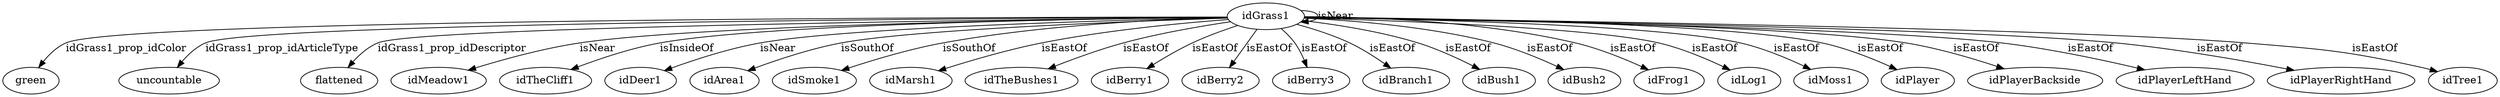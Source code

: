 digraph  {
idGrass1 [node_type=entity_node];
green [node_type=property_node];
uncountable [node_type=property_node];
flattened [node_type=property_node];
idMeadow1 [node_type=entity_node];
idTheCliff1 [node_type=entity_node];
idDeer1 [node_type=entity_node];
idArea1 [node_type=entity_node];
idSmoke1 [node_type=entity_node];
idMarsh1 [node_type=entity_node];
idTheBushes1 [node_type=entity_node];
idBerry1 [node_type=entity_node];
idBerry2 [node_type=entity_node];
idBerry3 [node_type=entity_node];
idBranch1 [node_type=entity_node];
idBush1 [node_type=entity_node];
idBush2 [node_type=entity_node];
idFrog1 [node_type=entity_node];
idLog1 [node_type=entity_node];
idMoss1 [node_type=entity_node];
idPlayer [node_type=entity_node];
idPlayerBackside [node_type=entity_node];
idPlayerLeftHand [node_type=entity_node];
idPlayerRightHand [node_type=entity_node];
idTree1 [node_type=entity_node];
idGrass1 -> green  [edge_type=property, label=idGrass1_prop_idColor];
idGrass1 -> uncountable  [edge_type=property, label=idGrass1_prop_idArticleType];
idGrass1 -> flattened  [edge_type=property, label=idGrass1_prop_idDescriptor];
idGrass1 -> idMeadow1  [edge_type=relationship, label=isNear];
idGrass1 -> idTheCliff1  [edge_type=relationship, label=isInsideOf];
idGrass1 -> idGrass1  [edge_type=relationship, label=isNear];
idGrass1 -> idDeer1  [edge_type=relationship, label=isNear];
idGrass1 -> idArea1  [edge_type=relationship, label=isSouthOf];
idGrass1 -> idSmoke1  [edge_type=relationship, label=isSouthOf];
idGrass1 -> idMarsh1  [edge_type=relationship, label=isEastOf];
idGrass1 -> idTheBushes1  [edge_type=relationship, label=isEastOf];
idGrass1 -> idBerry1  [edge_type=relationship, label=isEastOf];
idGrass1 -> idBerry2  [edge_type=relationship, label=isEastOf];
idGrass1 -> idBerry3  [edge_type=relationship, label=isEastOf];
idGrass1 -> idBranch1  [edge_type=relationship, label=isEastOf];
idGrass1 -> idBush1  [edge_type=relationship, label=isEastOf];
idGrass1 -> idBush2  [edge_type=relationship, label=isEastOf];
idGrass1 -> idFrog1  [edge_type=relationship, label=isEastOf];
idGrass1 -> idLog1  [edge_type=relationship, label=isEastOf];
idGrass1 -> idMoss1  [edge_type=relationship, label=isEastOf];
idGrass1 -> idPlayer  [edge_type=relationship, label=isEastOf];
idGrass1 -> idPlayerBackside  [edge_type=relationship, label=isEastOf];
idGrass1 -> idPlayerLeftHand  [edge_type=relationship, label=isEastOf];
idGrass1 -> idPlayerRightHand  [edge_type=relationship, label=isEastOf];
idGrass1 -> idTree1  [edge_type=relationship, label=isEastOf];
}

